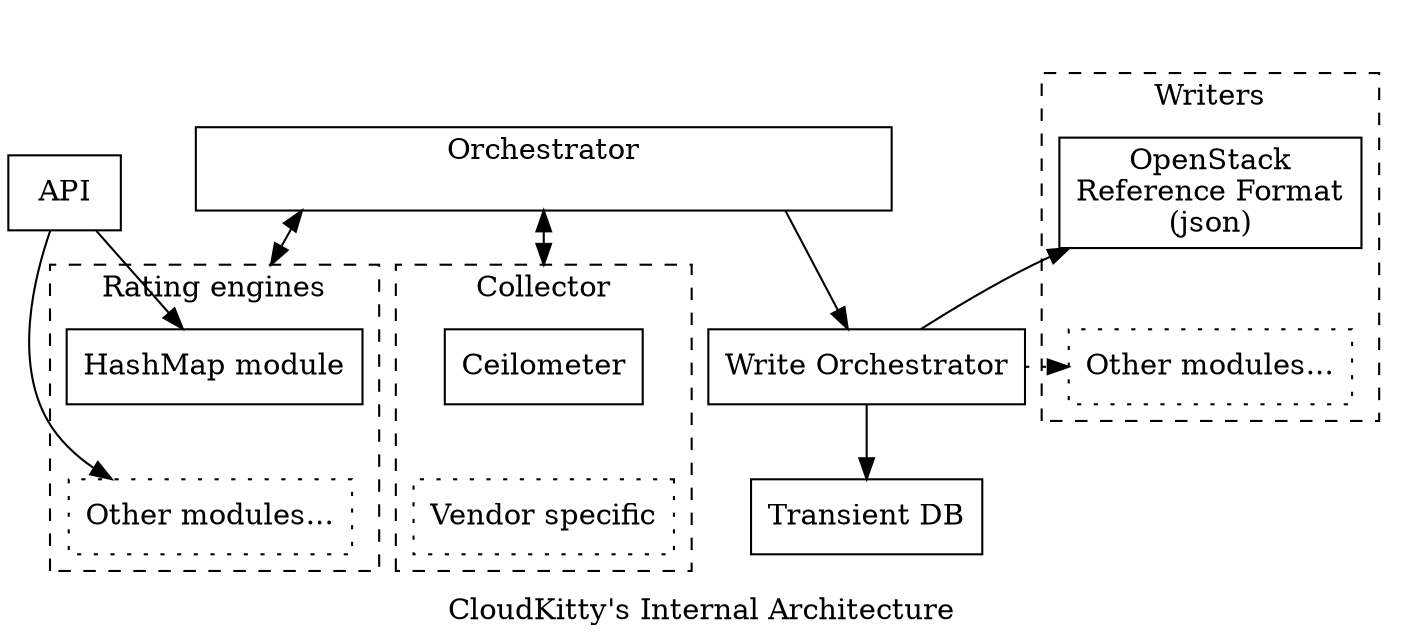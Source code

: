 digraph "CloudKitty's Architecture" {

    // Graph parameters
    label="CloudKitty's Internal Architecture";
    node [shape=box];
    compound=true;

    // API
    api [label="API"];

    // Orchestrator
    subgraph cluster_3 {
        label="Orchestrator";
        node[shape=none, width=1.3, height=0, label=""];
        {rank=same; o1 -> o2 -> o3 [style=invis];}
    }

    // Collector
    ceilometer [label="Ceilometer"];
    vendor [label="Vendor specific", style=dotted];
    subgraph cluster_0 {
        label="Collector";
        style=dashed;
        ceilometer -> vendor [style=invis];
    }

    // Rating
    hashmap [label="HashMap module"];
    r_others [label="Other modules...", style=dotted];
    subgraph cluster_1 {
        label="Rating engines";
        style=dashed;
        hashmap -> r_others [style=invis];
    }

    // Write Orchestrator
    w_orchestrator [label="Write Orchestrator"];
    tdb [label="Transient DB"];

    //Writers
    osrf [label="OpenStack\nReference Format\n(json)"];
    w_others [label="Other modules...", style=dotted];
    subgraph cluster_2 {
        label="Writers";
        style=dashed;
        osrf -> w_others [style=invis];
    }

    // Relations
    api -> hashmap;
    api -> r_others;
    o1 -> ceilometer [dir=both, ltail=cluster_3, lhead=cluster_0];
    o2 -> hashmap [dir=both, ltail=cluster_3, lhead=cluster_1];
    o3 -> w_orchestrator [ltail=cluster_3];
    w_orchestrator -> osrf [constraint=false];
    w_orchestrator -> w_others [style=dotted, constraint=false];
    w_orchestrator -> tdb;
}

